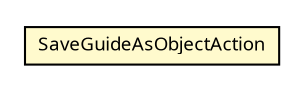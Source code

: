 #!/usr/local/bin/dot
#
# Class diagram 
# Generated by UMLGraph version R5_6 (http://www.umlgraph.org/)
#

digraph G {
	edge [fontname="Trebuchet MS",fontsize=10,labelfontname="Trebuchet MS",labelfontsize=10];
	node [fontname="Trebuchet MS",fontsize=10,shape=plaintext];
	nodesep=0.25;
	ranksep=0.5;
	// se.cambio.cds.gdl.editor.view.menubar.SaveGuideAsObjectAction
	c313299 [label=<<table title="se.cambio.cds.gdl.editor.view.menubar.SaveGuideAsObjectAction" border="0" cellborder="1" cellspacing="0" cellpadding="2" port="p" bgcolor="lemonChiffon" href="./SaveGuideAsObjectAction.html">
		<tr><td><table border="0" cellspacing="0" cellpadding="1">
<tr><td align="center" balign="center"><font face="Trebuchet MS"> SaveGuideAsObjectAction </font></td></tr>
		</table></td></tr>
		</table>>, URL="./SaveGuideAsObjectAction.html", fontname="Trebuchet MS", fontcolor="black", fontsize=9.0];
}

